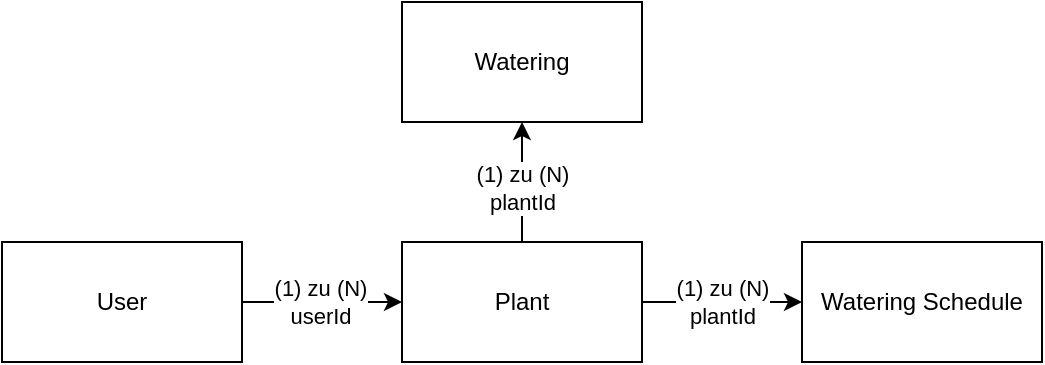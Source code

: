 <mxfile version="24.2.3" type="github">
  <diagram name="Seite-1" id="mBDrLM4MaX24ssB-rTIG">
    <mxGraphModel dx="925" dy="441" grid="1" gridSize="10" guides="1" tooltips="1" connect="1" arrows="1" fold="1" page="1" pageScale="1" pageWidth="827" pageHeight="1169" math="0" shadow="0">
      <root>
        <mxCell id="0" />
        <mxCell id="1" parent="0" />
        <mxCell id="d-Noob1IXxZUEZl30vva-7" style="edgeStyle=orthogonalEdgeStyle;rounded=0;orthogonalLoop=1;jettySize=auto;html=1;exitX=1;exitY=0.5;exitDx=0;exitDy=0;entryX=0;entryY=0.5;entryDx=0;entryDy=0;" edge="1" parent="1" source="d-Noob1IXxZUEZl30vva-1" target="d-Noob1IXxZUEZl30vva-2">
          <mxGeometry relative="1" as="geometry" />
        </mxCell>
        <mxCell id="d-Noob1IXxZUEZl30vva-9" value="(1) zu (N)&lt;div&gt;userId&lt;/div&gt;" style="edgeLabel;html=1;align=center;verticalAlign=middle;resizable=0;points=[];" vertex="1" connectable="0" parent="d-Noob1IXxZUEZl30vva-7">
          <mxGeometry x="-0.028" y="-1" relative="1" as="geometry">
            <mxPoint y="-1" as="offset" />
          </mxGeometry>
        </mxCell>
        <mxCell id="d-Noob1IXxZUEZl30vva-1" value="User" style="rounded=0;whiteSpace=wrap;html=1;" vertex="1" parent="1">
          <mxGeometry x="260" y="160" width="120" height="60" as="geometry" />
        </mxCell>
        <mxCell id="d-Noob1IXxZUEZl30vva-6" style="edgeStyle=orthogonalEdgeStyle;rounded=0;orthogonalLoop=1;jettySize=auto;html=1;entryX=0.5;entryY=1;entryDx=0;entryDy=0;" edge="1" parent="1" source="d-Noob1IXxZUEZl30vva-2" target="d-Noob1IXxZUEZl30vva-3">
          <mxGeometry relative="1" as="geometry" />
        </mxCell>
        <mxCell id="d-Noob1IXxZUEZl30vva-10" value="(1) zu (N)&lt;div&gt;plantId&lt;/div&gt;" style="edgeLabel;html=1;align=center;verticalAlign=middle;resizable=0;points=[];" vertex="1" connectable="0" parent="d-Noob1IXxZUEZl30vva-6">
          <mxGeometry x="-0.085" relative="1" as="geometry">
            <mxPoint as="offset" />
          </mxGeometry>
        </mxCell>
        <mxCell id="d-Noob1IXxZUEZl30vva-8" style="edgeStyle=orthogonalEdgeStyle;rounded=0;orthogonalLoop=1;jettySize=auto;html=1;entryX=0;entryY=0.5;entryDx=0;entryDy=0;" edge="1" parent="1" source="d-Noob1IXxZUEZl30vva-2" target="d-Noob1IXxZUEZl30vva-4">
          <mxGeometry relative="1" as="geometry" />
        </mxCell>
        <mxCell id="d-Noob1IXxZUEZl30vva-11" value="(1) zu (N)&lt;div&gt;plantId&lt;/div&gt;" style="edgeLabel;html=1;align=center;verticalAlign=middle;resizable=0;points=[];" vertex="1" connectable="0" parent="d-Noob1IXxZUEZl30vva-8">
          <mxGeometry x="0.004" relative="1" as="geometry">
            <mxPoint as="offset" />
          </mxGeometry>
        </mxCell>
        <mxCell id="d-Noob1IXxZUEZl30vva-2" value="Plant" style="rounded=0;whiteSpace=wrap;html=1;" vertex="1" parent="1">
          <mxGeometry x="460" y="160" width="120" height="60" as="geometry" />
        </mxCell>
        <mxCell id="d-Noob1IXxZUEZl30vva-3" value="Watering" style="rounded=0;whiteSpace=wrap;html=1;" vertex="1" parent="1">
          <mxGeometry x="460" y="40" width="120" height="60" as="geometry" />
        </mxCell>
        <mxCell id="d-Noob1IXxZUEZl30vva-4" value="Watering Schedule" style="rounded=0;whiteSpace=wrap;html=1;" vertex="1" parent="1">
          <mxGeometry x="660" y="160" width="120" height="60" as="geometry" />
        </mxCell>
      </root>
    </mxGraphModel>
  </diagram>
</mxfile>
